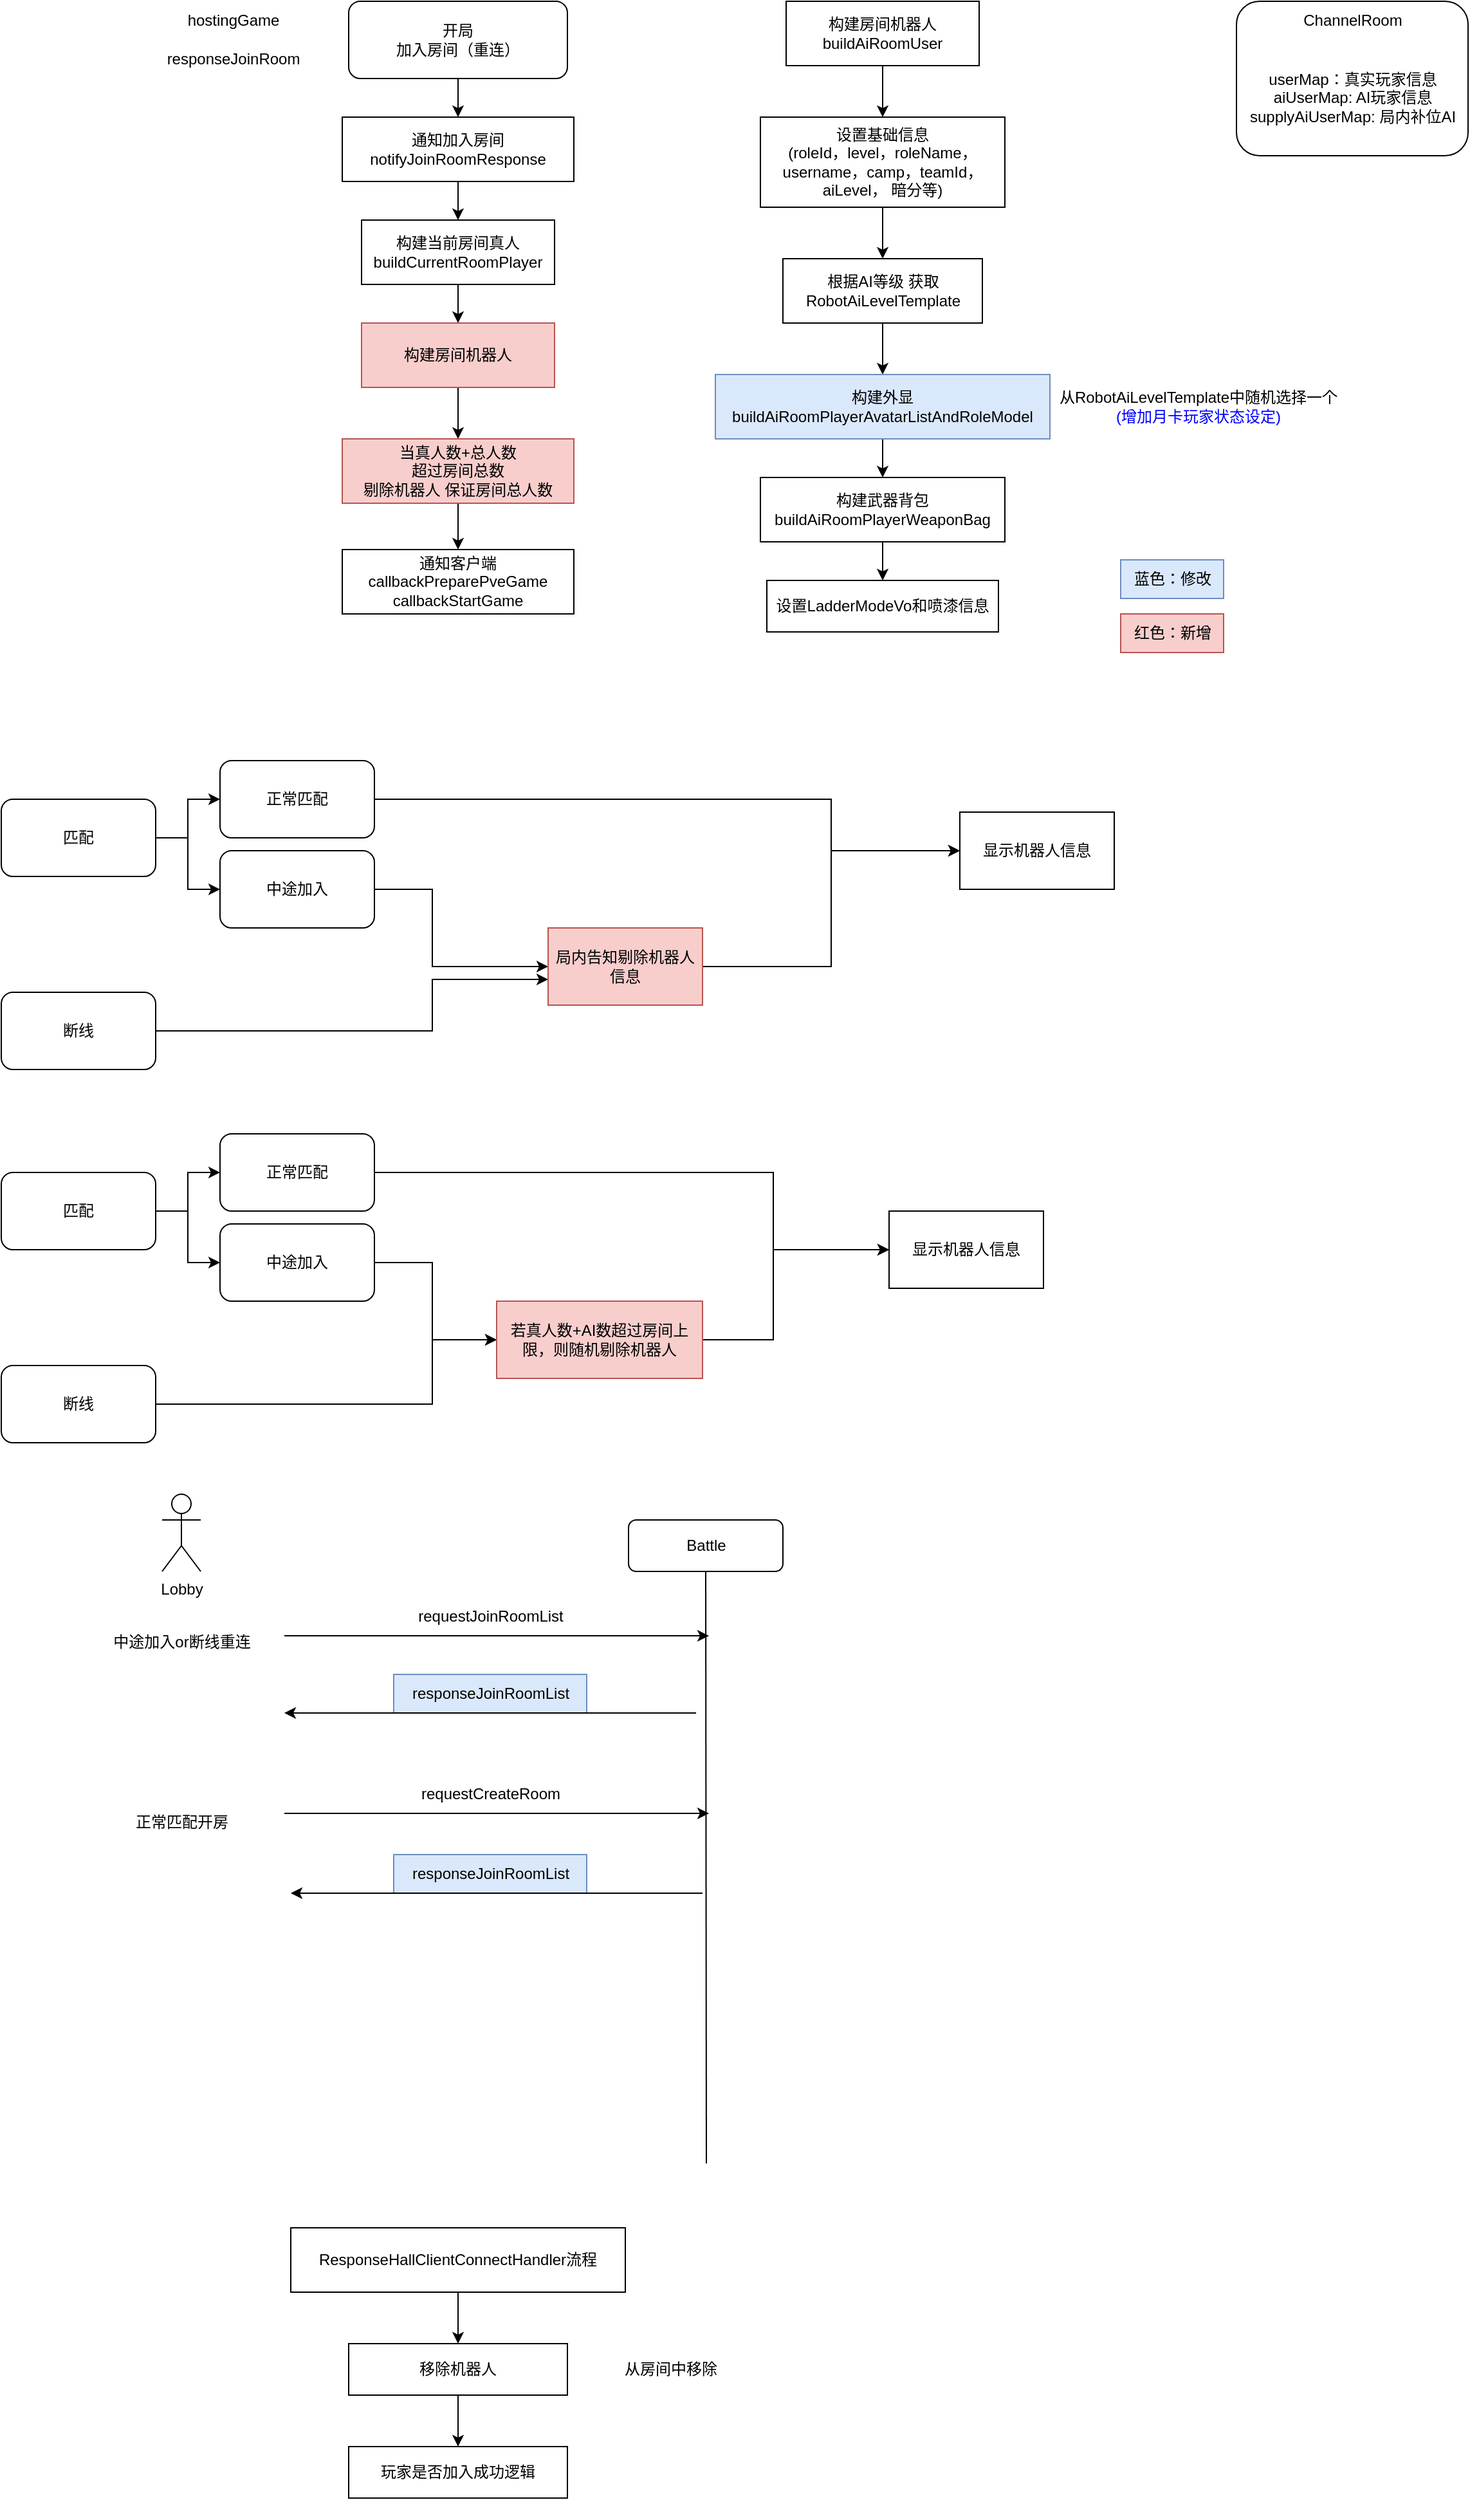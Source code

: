 <mxfile version="21.6.8" type="github">
  <diagram name="第 1 页" id="GIDFDQQ-i0uCsXtVJIqb">
    <mxGraphModel dx="1434" dy="758" grid="1" gridSize="10" guides="1" tooltips="1" connect="1" arrows="1" fold="1" page="1" pageScale="1" pageWidth="4681" pageHeight="3300" math="0" shadow="0">
      <root>
        <mxCell id="0" />
        <mxCell id="1" parent="0" />
        <mxCell id="laQibWiwvQj4CBXzZVvx-28" style="edgeStyle=orthogonalEdgeStyle;rounded=0;orthogonalLoop=1;jettySize=auto;html=1;exitX=0.5;exitY=1;exitDx=0;exitDy=0;entryX=0.5;entryY=0;entryDx=0;entryDy=0;" parent="1" source="laQibWiwvQj4CBXzZVvx-1" target="laQibWiwvQj4CBXzZVvx-6" edge="1">
          <mxGeometry relative="1" as="geometry" />
        </mxCell>
        <mxCell id="laQibWiwvQj4CBXzZVvx-1" value="开局&lt;br&gt;加入房间（重连）" style="rounded=1;whiteSpace=wrap;html=1;" parent="1" vertex="1">
          <mxGeometry x="360" y="430" width="170" height="60" as="geometry" />
        </mxCell>
        <mxCell id="laQibWiwvQj4CBXzZVvx-3" value="hostingGame" style="text;html=1;align=center;verticalAlign=middle;resizable=0;points=[];autosize=1;strokeColor=none;fillColor=none;" parent="1" vertex="1">
          <mxGeometry x="225" y="430" width="90" height="30" as="geometry" />
        </mxCell>
        <mxCell id="laQibWiwvQj4CBXzZVvx-4" value="responseJoinRoom" style="text;html=1;align=center;verticalAlign=middle;resizable=0;points=[];autosize=1;strokeColor=none;fillColor=none;" parent="1" vertex="1">
          <mxGeometry x="205" y="460" width="130" height="30" as="geometry" />
        </mxCell>
        <mxCell id="laQibWiwvQj4CBXzZVvx-29" style="edgeStyle=orthogonalEdgeStyle;rounded=0;orthogonalLoop=1;jettySize=auto;html=1;exitX=0.5;exitY=1;exitDx=0;exitDy=0;" parent="1" source="laQibWiwvQj4CBXzZVvx-6" target="laQibWiwvQj4CBXzZVvx-7" edge="1">
          <mxGeometry relative="1" as="geometry" />
        </mxCell>
        <mxCell id="laQibWiwvQj4CBXzZVvx-6" value="通知加入房间&lt;br&gt;notifyJoinRoomResponse" style="whiteSpace=wrap;html=1;" parent="1" vertex="1">
          <mxGeometry x="355" y="520" width="180" height="50" as="geometry" />
        </mxCell>
        <mxCell id="laQibWiwvQj4CBXzZVvx-30" style="edgeStyle=orthogonalEdgeStyle;rounded=0;orthogonalLoop=1;jettySize=auto;html=1;exitX=0.5;exitY=1;exitDx=0;exitDy=0;" parent="1" source="laQibWiwvQj4CBXzZVvx-7" target="laQibWiwvQj4CBXzZVvx-8" edge="1">
          <mxGeometry relative="1" as="geometry" />
        </mxCell>
        <mxCell id="laQibWiwvQj4CBXzZVvx-7" value="构建当前房间真人&lt;br&gt;buildCurrentRoomPlayer" style="whiteSpace=wrap;html=1;" parent="1" vertex="1">
          <mxGeometry x="370" y="600" width="150" height="50" as="geometry" />
        </mxCell>
        <mxCell id="dbwQvPrRD2itUM1JHdu3-2" style="edgeStyle=orthogonalEdgeStyle;rounded=0;orthogonalLoop=1;jettySize=auto;html=1;exitX=0.5;exitY=1;exitDx=0;exitDy=0;entryX=0.5;entryY=0;entryDx=0;entryDy=0;" edge="1" parent="1" source="laQibWiwvQj4CBXzZVvx-8" target="dbwQvPrRD2itUM1JHdu3-1">
          <mxGeometry relative="1" as="geometry" />
        </mxCell>
        <mxCell id="laQibWiwvQj4CBXzZVvx-8" value="构建房间机器人" style="whiteSpace=wrap;html=1;fillColor=#f8cecc;strokeColor=#b85450;" parent="1" vertex="1">
          <mxGeometry x="370" y="680" width="150" height="50" as="geometry" />
        </mxCell>
        <mxCell id="laQibWiwvQj4CBXzZVvx-9" value="通知客户端&lt;br&gt;callbackPreparePveGame&lt;br&gt;callbackStartGame" style="whiteSpace=wrap;html=1;" parent="1" vertex="1">
          <mxGeometry x="355" y="856" width="180" height="50" as="geometry" />
        </mxCell>
        <mxCell id="laQibWiwvQj4CBXzZVvx-32" style="edgeStyle=orthogonalEdgeStyle;rounded=0;orthogonalLoop=1;jettySize=auto;html=1;exitX=0.5;exitY=1;exitDx=0;exitDy=0;" parent="1" source="laQibWiwvQj4CBXzZVvx-10" target="laQibWiwvQj4CBXzZVvx-22" edge="1">
          <mxGeometry relative="1" as="geometry" />
        </mxCell>
        <mxCell id="laQibWiwvQj4CBXzZVvx-10" value="构建房间机器人&lt;br&gt;buildAiRoomUser" style="whiteSpace=wrap;html=1;" parent="1" vertex="1">
          <mxGeometry x="700" y="430" width="150" height="50" as="geometry" />
        </mxCell>
        <mxCell id="laQibWiwvQj4CBXzZVvx-34" style="edgeStyle=orthogonalEdgeStyle;rounded=0;orthogonalLoop=1;jettySize=auto;html=1;exitX=0.5;exitY=1;exitDx=0;exitDy=0;" parent="1" source="laQibWiwvQj4CBXzZVvx-12" target="laQibWiwvQj4CBXzZVvx-18" edge="1">
          <mxGeometry relative="1" as="geometry" />
        </mxCell>
        <mxCell id="laQibWiwvQj4CBXzZVvx-12" value="根据AI等级 获取RobotAiLevelTemplate" style="rounded=0;whiteSpace=wrap;html=1;" parent="1" vertex="1">
          <mxGeometry x="697.5" y="630" width="155" height="50" as="geometry" />
        </mxCell>
        <mxCell id="laQibWiwvQj4CBXzZVvx-35" style="edgeStyle=orthogonalEdgeStyle;rounded=0;orthogonalLoop=1;jettySize=auto;html=1;exitX=0.5;exitY=1;exitDx=0;exitDy=0;" parent="1" source="laQibWiwvQj4CBXzZVvx-18" target="laQibWiwvQj4CBXzZVvx-19" edge="1">
          <mxGeometry relative="1" as="geometry" />
        </mxCell>
        <mxCell id="laQibWiwvQj4CBXzZVvx-18" value="构建外显&lt;br&gt;buildAiRoomPlayerAvatarListAndRoleModel" style="whiteSpace=wrap;html=1;fillColor=#dae8fc;strokeColor=#6c8ebf;" parent="1" vertex="1">
          <mxGeometry x="645" y="720" width="260" height="50" as="geometry" />
        </mxCell>
        <mxCell id="laQibWiwvQj4CBXzZVvx-36" value="" style="edgeStyle=orthogonalEdgeStyle;rounded=0;orthogonalLoop=1;jettySize=auto;html=1;" parent="1" source="laQibWiwvQj4CBXzZVvx-19" target="laQibWiwvQj4CBXzZVvx-24" edge="1">
          <mxGeometry relative="1" as="geometry" />
        </mxCell>
        <mxCell id="laQibWiwvQj4CBXzZVvx-19" value="构建武器背包&lt;br&gt;buildAiRoomPlayerWeaponBag" style="whiteSpace=wrap;html=1;" parent="1" vertex="1">
          <mxGeometry x="680" y="800" width="190" height="50" as="geometry" />
        </mxCell>
        <mxCell id="laQibWiwvQj4CBXzZVvx-33" style="edgeStyle=orthogonalEdgeStyle;rounded=0;orthogonalLoop=1;jettySize=auto;html=1;exitX=0.5;exitY=1;exitDx=0;exitDy=0;" parent="1" source="laQibWiwvQj4CBXzZVvx-22" target="laQibWiwvQj4CBXzZVvx-12" edge="1">
          <mxGeometry relative="1" as="geometry" />
        </mxCell>
        <mxCell id="laQibWiwvQj4CBXzZVvx-22" value="设置基础信息&lt;br&gt;(roleId，level，roleName，username，camp，teamId， aiLevel， 暗分等)" style="whiteSpace=wrap;html=1;" parent="1" vertex="1">
          <mxGeometry x="680" y="520" width="190" height="70" as="geometry" />
        </mxCell>
        <mxCell id="laQibWiwvQj4CBXzZVvx-23" value="" style="group" parent="1" vertex="1" connectable="0">
          <mxGeometry x="1050" y="430" width="180" height="120" as="geometry" />
        </mxCell>
        <mxCell id="laQibWiwvQj4CBXzZVvx-13" value="" style="rounded=1;whiteSpace=wrap;html=1;" parent="laQibWiwvQj4CBXzZVvx-23" vertex="1">
          <mxGeometry width="180" height="120" as="geometry" />
        </mxCell>
        <mxCell id="laQibWiwvQj4CBXzZVvx-14" value="ChannelRoom" style="text;html=1;align=center;verticalAlign=middle;resizable=0;points=[];autosize=1;strokeColor=none;fillColor=none;" parent="laQibWiwvQj4CBXzZVvx-23" vertex="1">
          <mxGeometry x="40" width="100" height="30" as="geometry" />
        </mxCell>
        <mxCell id="laQibWiwvQj4CBXzZVvx-17" value="userMap：真实玩家信息&lt;br&gt;aiUserMap: AI玩家信息&lt;br&gt;supplyAiUserMap: 局内补位AI" style="text;html=1;align=center;verticalAlign=middle;resizable=0;points=[];autosize=1;strokeColor=none;fillColor=none;" parent="laQibWiwvQj4CBXzZVvx-23" vertex="1">
          <mxGeometry y="45" width="180" height="60" as="geometry" />
        </mxCell>
        <mxCell id="laQibWiwvQj4CBXzZVvx-24" value="设置LadderModeVo和喷漆信息" style="whiteSpace=wrap;html=1;" parent="1" vertex="1">
          <mxGeometry x="685" y="880" width="180" height="40" as="geometry" />
        </mxCell>
        <mxCell id="laQibWiwvQj4CBXzZVvx-25" value="从RobotAiLevelTemplate中随机选择一个&lt;br&gt;&lt;font color=&quot;#0000ff&quot;&gt;(增加月卡玩家状态设定)&lt;/font&gt;" style="text;html=1;align=center;verticalAlign=middle;resizable=0;points=[];autosize=1;strokeColor=none;fillColor=none;" parent="1" vertex="1">
          <mxGeometry x="900" y="725" width="240" height="40" as="geometry" />
        </mxCell>
        <mxCell id="laQibWiwvQj4CBXzZVvx-26" value="蓝色：修改" style="text;html=1;align=center;verticalAlign=middle;resizable=0;points=[];autosize=1;strokeColor=#6c8ebf;fillColor=#dae8fc;" parent="1" vertex="1">
          <mxGeometry x="960" y="864" width="80" height="30" as="geometry" />
        </mxCell>
        <mxCell id="laQibWiwvQj4CBXzZVvx-27" value="红色：新增" style="text;html=1;align=center;verticalAlign=middle;resizable=0;points=[];autosize=1;strokeColor=#b85450;fillColor=#f8cecc;" parent="1" vertex="1">
          <mxGeometry x="960" y="906" width="80" height="30" as="geometry" />
        </mxCell>
        <mxCell id="laQibWiwvQj4CBXzZVvx-41" style="edgeStyle=orthogonalEdgeStyle;rounded=0;orthogonalLoop=1;jettySize=auto;html=1;exitX=1;exitY=0.5;exitDx=0;exitDy=0;" parent="1" source="laQibWiwvQj4CBXzZVvx-37" target="laQibWiwvQj4CBXzZVvx-38" edge="1">
          <mxGeometry relative="1" as="geometry" />
        </mxCell>
        <mxCell id="laQibWiwvQj4CBXzZVvx-42" style="edgeStyle=orthogonalEdgeStyle;rounded=0;orthogonalLoop=1;jettySize=auto;html=1;exitX=1;exitY=0.5;exitDx=0;exitDy=0;" parent="1" source="laQibWiwvQj4CBXzZVvx-37" target="laQibWiwvQj4CBXzZVvx-39" edge="1">
          <mxGeometry relative="1" as="geometry" />
        </mxCell>
        <mxCell id="laQibWiwvQj4CBXzZVvx-37" value="匹配" style="rounded=1;whiteSpace=wrap;html=1;" parent="1" vertex="1">
          <mxGeometry x="90" y="1050" width="120" height="60" as="geometry" />
        </mxCell>
        <mxCell id="laQibWiwvQj4CBXzZVvx-48" style="edgeStyle=orthogonalEdgeStyle;rounded=0;orthogonalLoop=1;jettySize=auto;html=1;exitX=1;exitY=0.5;exitDx=0;exitDy=0;entryX=0;entryY=0.5;entryDx=0;entryDy=0;" parent="1" source="laQibWiwvQj4CBXzZVvx-38" target="laQibWiwvQj4CBXzZVvx-43" edge="1">
          <mxGeometry relative="1" as="geometry">
            <Array as="points">
              <mxPoint x="735" y="1050" />
              <mxPoint x="735" y="1090" />
            </Array>
          </mxGeometry>
        </mxCell>
        <mxCell id="laQibWiwvQj4CBXzZVvx-38" value="正常匹配" style="rounded=1;whiteSpace=wrap;html=1;" parent="1" vertex="1">
          <mxGeometry x="260" y="1020" width="120" height="60" as="geometry" />
        </mxCell>
        <mxCell id="laQibWiwvQj4CBXzZVvx-47" style="edgeStyle=orthogonalEdgeStyle;rounded=0;orthogonalLoop=1;jettySize=auto;html=1;exitX=1;exitY=0.5;exitDx=0;exitDy=0;entryX=0;entryY=0.5;entryDx=0;entryDy=0;" parent="1" source="laQibWiwvQj4CBXzZVvx-39" target="laQibWiwvQj4CBXzZVvx-45" edge="1">
          <mxGeometry relative="1" as="geometry">
            <Array as="points">
              <mxPoint x="425" y="1120" />
              <mxPoint x="425" y="1180" />
            </Array>
          </mxGeometry>
        </mxCell>
        <mxCell id="laQibWiwvQj4CBXzZVvx-39" value="中途加入" style="rounded=1;whiteSpace=wrap;html=1;" parent="1" vertex="1">
          <mxGeometry x="260" y="1090" width="120" height="60" as="geometry" />
        </mxCell>
        <mxCell id="laQibWiwvQj4CBXzZVvx-46" style="edgeStyle=orthogonalEdgeStyle;rounded=0;orthogonalLoop=1;jettySize=auto;html=1;exitX=1;exitY=0.5;exitDx=0;exitDy=0;entryX=0;entryY=0.5;entryDx=0;entryDy=0;" parent="1" edge="1">
          <mxGeometry relative="1" as="geometry">
            <mxPoint x="210" y="1220" as="sourcePoint" />
            <mxPoint x="515" y="1190" as="targetPoint" />
            <Array as="points">
              <mxPoint x="210" y="1230" />
              <mxPoint x="425" y="1230" />
              <mxPoint x="425" y="1190" />
            </Array>
          </mxGeometry>
        </mxCell>
        <mxCell id="laQibWiwvQj4CBXzZVvx-40" value="断线" style="rounded=1;whiteSpace=wrap;html=1;" parent="1" vertex="1">
          <mxGeometry x="90" y="1200" width="120" height="60" as="geometry" />
        </mxCell>
        <mxCell id="laQibWiwvQj4CBXzZVvx-43" value="显示机器人信息" style="whiteSpace=wrap;html=1;" parent="1" vertex="1">
          <mxGeometry x="835" y="1060" width="120" height="60" as="geometry" />
        </mxCell>
        <mxCell id="laQibWiwvQj4CBXzZVvx-49" style="edgeStyle=orthogonalEdgeStyle;rounded=0;orthogonalLoop=1;jettySize=auto;html=1;exitX=1;exitY=0.5;exitDx=0;exitDy=0;entryX=0;entryY=0.5;entryDx=0;entryDy=0;" parent="1" source="laQibWiwvQj4CBXzZVvx-45" target="laQibWiwvQj4CBXzZVvx-43" edge="1">
          <mxGeometry relative="1" as="geometry" />
        </mxCell>
        <mxCell id="laQibWiwvQj4CBXzZVvx-45" value="局内告知剔除机器人&lt;br&gt;信息" style="whiteSpace=wrap;html=1;fillColor=#f8cecc;strokeColor=#b85450;" parent="1" vertex="1">
          <mxGeometry x="515" y="1150" width="120" height="60" as="geometry" />
        </mxCell>
        <mxCell id="laQibWiwvQj4CBXzZVvx-51" value="Lobby" style="shape=umlActor;verticalLabelPosition=bottom;verticalAlign=top;html=1;outlineConnect=0;" parent="1" vertex="1">
          <mxGeometry x="215" y="1590" width="30" height="60" as="geometry" />
        </mxCell>
        <mxCell id="laQibWiwvQj4CBXzZVvx-52" value="Battle" style="rounded=1;whiteSpace=wrap;html=1;" parent="1" vertex="1">
          <mxGeometry x="577.5" y="1610" width="120" height="40" as="geometry" />
        </mxCell>
        <mxCell id="laQibWiwvQj4CBXzZVvx-53" value="requestJoinRoomList" style="text;html=1;align=center;verticalAlign=middle;resizable=0;points=[];autosize=1;strokeColor=none;fillColor=none;" parent="1" vertex="1">
          <mxGeometry x="400" y="1670" width="140" height="30" as="geometry" />
        </mxCell>
        <mxCell id="laQibWiwvQj4CBXzZVvx-55" value="responseJoinRoomList" style="text;html=1;align=center;verticalAlign=middle;resizable=0;points=[];autosize=1;strokeColor=#6c8ebf;fillColor=#dae8fc;" parent="1" vertex="1">
          <mxGeometry x="395" y="1730" width="150" height="30" as="geometry" />
        </mxCell>
        <mxCell id="laQibWiwvQj4CBXzZVvx-56" value="requestCreateRoom" style="text;html=1;align=center;verticalAlign=middle;resizable=0;points=[];autosize=1;strokeColor=none;fillColor=none;" parent="1" vertex="1">
          <mxGeometry x="405" y="1808" width="130" height="30" as="geometry" />
        </mxCell>
        <mxCell id="laQibWiwvQj4CBXzZVvx-57" value="responseJoinRoomList" style="text;html=1;align=center;verticalAlign=middle;resizable=0;points=[];autosize=1;strokeColor=#6c8ebf;fillColor=#dae8fc;" parent="1" vertex="1">
          <mxGeometry x="395" y="1870" width="150" height="30" as="geometry" />
        </mxCell>
        <mxCell id="laQibWiwvQj4CBXzZVvx-58" value="" style="endArrow=none;html=1;rounded=0;entryX=0.5;entryY=1;entryDx=0;entryDy=0;" parent="1" target="laQibWiwvQj4CBXzZVvx-52" edge="1">
          <mxGeometry width="50" height="50" relative="1" as="geometry">
            <mxPoint x="638" y="2110" as="sourcePoint" />
            <mxPoint x="730" y="1760" as="targetPoint" />
          </mxGeometry>
        </mxCell>
        <mxCell id="laQibWiwvQj4CBXzZVvx-59" value="" style="endArrow=classic;html=1;rounded=0;" parent="1" edge="1">
          <mxGeometry width="50" height="50" relative="1" as="geometry">
            <mxPoint x="310" y="1700" as="sourcePoint" />
            <mxPoint x="640" y="1700" as="targetPoint" />
          </mxGeometry>
        </mxCell>
        <mxCell id="laQibWiwvQj4CBXzZVvx-60" value="" style="endArrow=classic;html=1;rounded=0;" parent="1" edge="1">
          <mxGeometry width="50" height="50" relative="1" as="geometry">
            <mxPoint x="630" y="1760" as="sourcePoint" />
            <mxPoint x="310" y="1760" as="targetPoint" />
          </mxGeometry>
        </mxCell>
        <mxCell id="laQibWiwvQj4CBXzZVvx-61" value="" style="endArrow=classic;html=1;rounded=0;" parent="1" edge="1">
          <mxGeometry width="50" height="50" relative="1" as="geometry">
            <mxPoint x="310" y="1838" as="sourcePoint" />
            <mxPoint x="640" y="1838" as="targetPoint" />
          </mxGeometry>
        </mxCell>
        <mxCell id="laQibWiwvQj4CBXzZVvx-62" value="" style="endArrow=classic;html=1;rounded=0;" parent="1" edge="1">
          <mxGeometry width="50" height="50" relative="1" as="geometry">
            <mxPoint x="635" y="1900" as="sourcePoint" />
            <mxPoint x="315" y="1900" as="targetPoint" />
          </mxGeometry>
        </mxCell>
        <mxCell id="laQibWiwvQj4CBXzZVvx-63" value="中途加入or断线重连" style="text;html=1;align=center;verticalAlign=middle;resizable=0;points=[];autosize=1;strokeColor=none;fillColor=none;" parent="1" vertex="1">
          <mxGeometry x="165" y="1690" width="130" height="30" as="geometry" />
        </mxCell>
        <mxCell id="laQibWiwvQj4CBXzZVvx-64" value="正常匹配开房" style="text;html=1;align=center;verticalAlign=middle;resizable=0;points=[];autosize=1;strokeColor=none;fillColor=none;" parent="1" vertex="1">
          <mxGeometry x="180" y="1830" width="100" height="30" as="geometry" />
        </mxCell>
        <mxCell id="laQibWiwvQj4CBXzZVvx-70" style="edgeStyle=orthogonalEdgeStyle;rounded=0;orthogonalLoop=1;jettySize=auto;html=1;exitX=0.5;exitY=1;exitDx=0;exitDy=0;entryX=0.5;entryY=0;entryDx=0;entryDy=0;" parent="1" source="laQibWiwvQj4CBXzZVvx-65" target="laQibWiwvQj4CBXzZVvx-66" edge="1">
          <mxGeometry relative="1" as="geometry" />
        </mxCell>
        <mxCell id="laQibWiwvQj4CBXzZVvx-65" value="ResponseHallClientConnectHandler流程" style="whiteSpace=wrap;html=1;" parent="1" vertex="1">
          <mxGeometry x="315" y="2160" width="260" height="50" as="geometry" />
        </mxCell>
        <mxCell id="laQibWiwvQj4CBXzZVvx-71" style="edgeStyle=orthogonalEdgeStyle;rounded=0;orthogonalLoop=1;jettySize=auto;html=1;exitX=0.5;exitY=1;exitDx=0;exitDy=0;entryX=0.5;entryY=0;entryDx=0;entryDy=0;" parent="1" source="laQibWiwvQj4CBXzZVvx-66" target="laQibWiwvQj4CBXzZVvx-67" edge="1">
          <mxGeometry relative="1" as="geometry" />
        </mxCell>
        <mxCell id="laQibWiwvQj4CBXzZVvx-66" value="移除机器人" style="whiteSpace=wrap;html=1;" parent="1" vertex="1">
          <mxGeometry x="360" y="2250" width="170" height="40" as="geometry" />
        </mxCell>
        <mxCell id="laQibWiwvQj4CBXzZVvx-67" value="玩家是否加入成功逻辑" style="whiteSpace=wrap;html=1;" parent="1" vertex="1">
          <mxGeometry x="360" y="2330" width="170" height="40" as="geometry" />
        </mxCell>
        <mxCell id="laQibWiwvQj4CBXzZVvx-69" value="从房间中移除" style="text;html=1;align=center;verticalAlign=middle;resizable=0;points=[];autosize=1;strokeColor=none;fillColor=none;" parent="1" vertex="1">
          <mxGeometry x="560" y="2255" width="100" height="30" as="geometry" />
        </mxCell>
        <mxCell id="dbwQvPrRD2itUM1JHdu3-3" style="edgeStyle=orthogonalEdgeStyle;rounded=0;orthogonalLoop=1;jettySize=auto;html=1;exitX=0.5;exitY=1;exitDx=0;exitDy=0;" edge="1" parent="1" source="dbwQvPrRD2itUM1JHdu3-1" target="laQibWiwvQj4CBXzZVvx-9">
          <mxGeometry relative="1" as="geometry" />
        </mxCell>
        <mxCell id="dbwQvPrRD2itUM1JHdu3-1" value="当真人数+总人数&lt;br&gt;超过房间总数&lt;br&gt;剔除机器人 保证房间总人数" style="whiteSpace=wrap;html=1;fillColor=#f8cecc;strokeColor=#b85450;" vertex="1" parent="1">
          <mxGeometry x="355" y="770" width="180" height="50" as="geometry" />
        </mxCell>
        <mxCell id="dbwQvPrRD2itUM1JHdu3-4" style="edgeStyle=orthogonalEdgeStyle;rounded=0;orthogonalLoop=1;jettySize=auto;html=1;exitX=1;exitY=0.5;exitDx=0;exitDy=0;" edge="1" parent="1" source="dbwQvPrRD2itUM1JHdu3-6" target="dbwQvPrRD2itUM1JHdu3-8">
          <mxGeometry relative="1" as="geometry" />
        </mxCell>
        <mxCell id="dbwQvPrRD2itUM1JHdu3-5" style="edgeStyle=orthogonalEdgeStyle;rounded=0;orthogonalLoop=1;jettySize=auto;html=1;exitX=1;exitY=0.5;exitDx=0;exitDy=0;" edge="1" parent="1" source="dbwQvPrRD2itUM1JHdu3-6" target="dbwQvPrRD2itUM1JHdu3-10">
          <mxGeometry relative="1" as="geometry" />
        </mxCell>
        <mxCell id="dbwQvPrRD2itUM1JHdu3-6" value="匹配" style="rounded=1;whiteSpace=wrap;html=1;" vertex="1" parent="1">
          <mxGeometry x="90" y="1340" width="120" height="60" as="geometry" />
        </mxCell>
        <mxCell id="dbwQvPrRD2itUM1JHdu3-7" style="edgeStyle=orthogonalEdgeStyle;rounded=0;orthogonalLoop=1;jettySize=auto;html=1;exitX=1;exitY=0.5;exitDx=0;exitDy=0;entryX=0;entryY=0.5;entryDx=0;entryDy=0;" edge="1" parent="1" source="dbwQvPrRD2itUM1JHdu3-8" target="dbwQvPrRD2itUM1JHdu3-13">
          <mxGeometry relative="1" as="geometry">
            <Array as="points">
              <mxPoint x="690" y="1340" />
              <mxPoint x="690" y="1400" />
            </Array>
          </mxGeometry>
        </mxCell>
        <mxCell id="dbwQvPrRD2itUM1JHdu3-8" value="正常匹配" style="rounded=1;whiteSpace=wrap;html=1;" vertex="1" parent="1">
          <mxGeometry x="260" y="1310" width="120" height="60" as="geometry" />
        </mxCell>
        <mxCell id="dbwQvPrRD2itUM1JHdu3-9" style="edgeStyle=orthogonalEdgeStyle;rounded=0;orthogonalLoop=1;jettySize=auto;html=1;exitX=1;exitY=0.5;exitDx=0;exitDy=0;entryX=0;entryY=0.5;entryDx=0;entryDy=0;" edge="1" parent="1" source="dbwQvPrRD2itUM1JHdu3-10" target="dbwQvPrRD2itUM1JHdu3-15">
          <mxGeometry relative="1" as="geometry">
            <Array as="points">
              <mxPoint x="425" y="1410" />
              <mxPoint x="425" y="1470" />
            </Array>
          </mxGeometry>
        </mxCell>
        <mxCell id="dbwQvPrRD2itUM1JHdu3-10" value="中途加入" style="rounded=1;whiteSpace=wrap;html=1;" vertex="1" parent="1">
          <mxGeometry x="260" y="1380" width="120" height="60" as="geometry" />
        </mxCell>
        <mxCell id="dbwQvPrRD2itUM1JHdu3-11" style="edgeStyle=orthogonalEdgeStyle;rounded=0;orthogonalLoop=1;jettySize=auto;html=1;exitX=1;exitY=0.5;exitDx=0;exitDy=0;entryX=0;entryY=0.5;entryDx=0;entryDy=0;" edge="1" parent="1" target="dbwQvPrRD2itUM1JHdu3-15">
          <mxGeometry relative="1" as="geometry">
            <mxPoint x="210" y="1510" as="sourcePoint" />
            <mxPoint x="530" y="1470" as="targetPoint" />
            <Array as="points">
              <mxPoint x="210" y="1520" />
              <mxPoint x="425" y="1520" />
              <mxPoint x="425" y="1470" />
            </Array>
          </mxGeometry>
        </mxCell>
        <mxCell id="dbwQvPrRD2itUM1JHdu3-12" value="断线" style="rounded=1;whiteSpace=wrap;html=1;" vertex="1" parent="1">
          <mxGeometry x="90" y="1490" width="120" height="60" as="geometry" />
        </mxCell>
        <mxCell id="dbwQvPrRD2itUM1JHdu3-13" value="显示机器人信息" style="whiteSpace=wrap;html=1;" vertex="1" parent="1">
          <mxGeometry x="780" y="1370" width="120" height="60" as="geometry" />
        </mxCell>
        <mxCell id="dbwQvPrRD2itUM1JHdu3-14" style="edgeStyle=orthogonalEdgeStyle;rounded=0;orthogonalLoop=1;jettySize=auto;html=1;exitX=1;exitY=0.5;exitDx=0;exitDy=0;entryX=0;entryY=0.5;entryDx=0;entryDy=0;" edge="1" parent="1" source="dbwQvPrRD2itUM1JHdu3-15" target="dbwQvPrRD2itUM1JHdu3-13">
          <mxGeometry relative="1" as="geometry">
            <Array as="points">
              <mxPoint x="690" y="1470" />
              <mxPoint x="690" y="1400" />
              <mxPoint x="770" y="1400" />
            </Array>
          </mxGeometry>
        </mxCell>
        <mxCell id="dbwQvPrRD2itUM1JHdu3-15" value="若真人数+AI数超过房间上限，则随机剔除机器人" style="whiteSpace=wrap;html=1;fillColor=#f8cecc;strokeColor=#b85450;" vertex="1" parent="1">
          <mxGeometry x="475" y="1440" width="160" height="60" as="geometry" />
        </mxCell>
      </root>
    </mxGraphModel>
  </diagram>
</mxfile>
